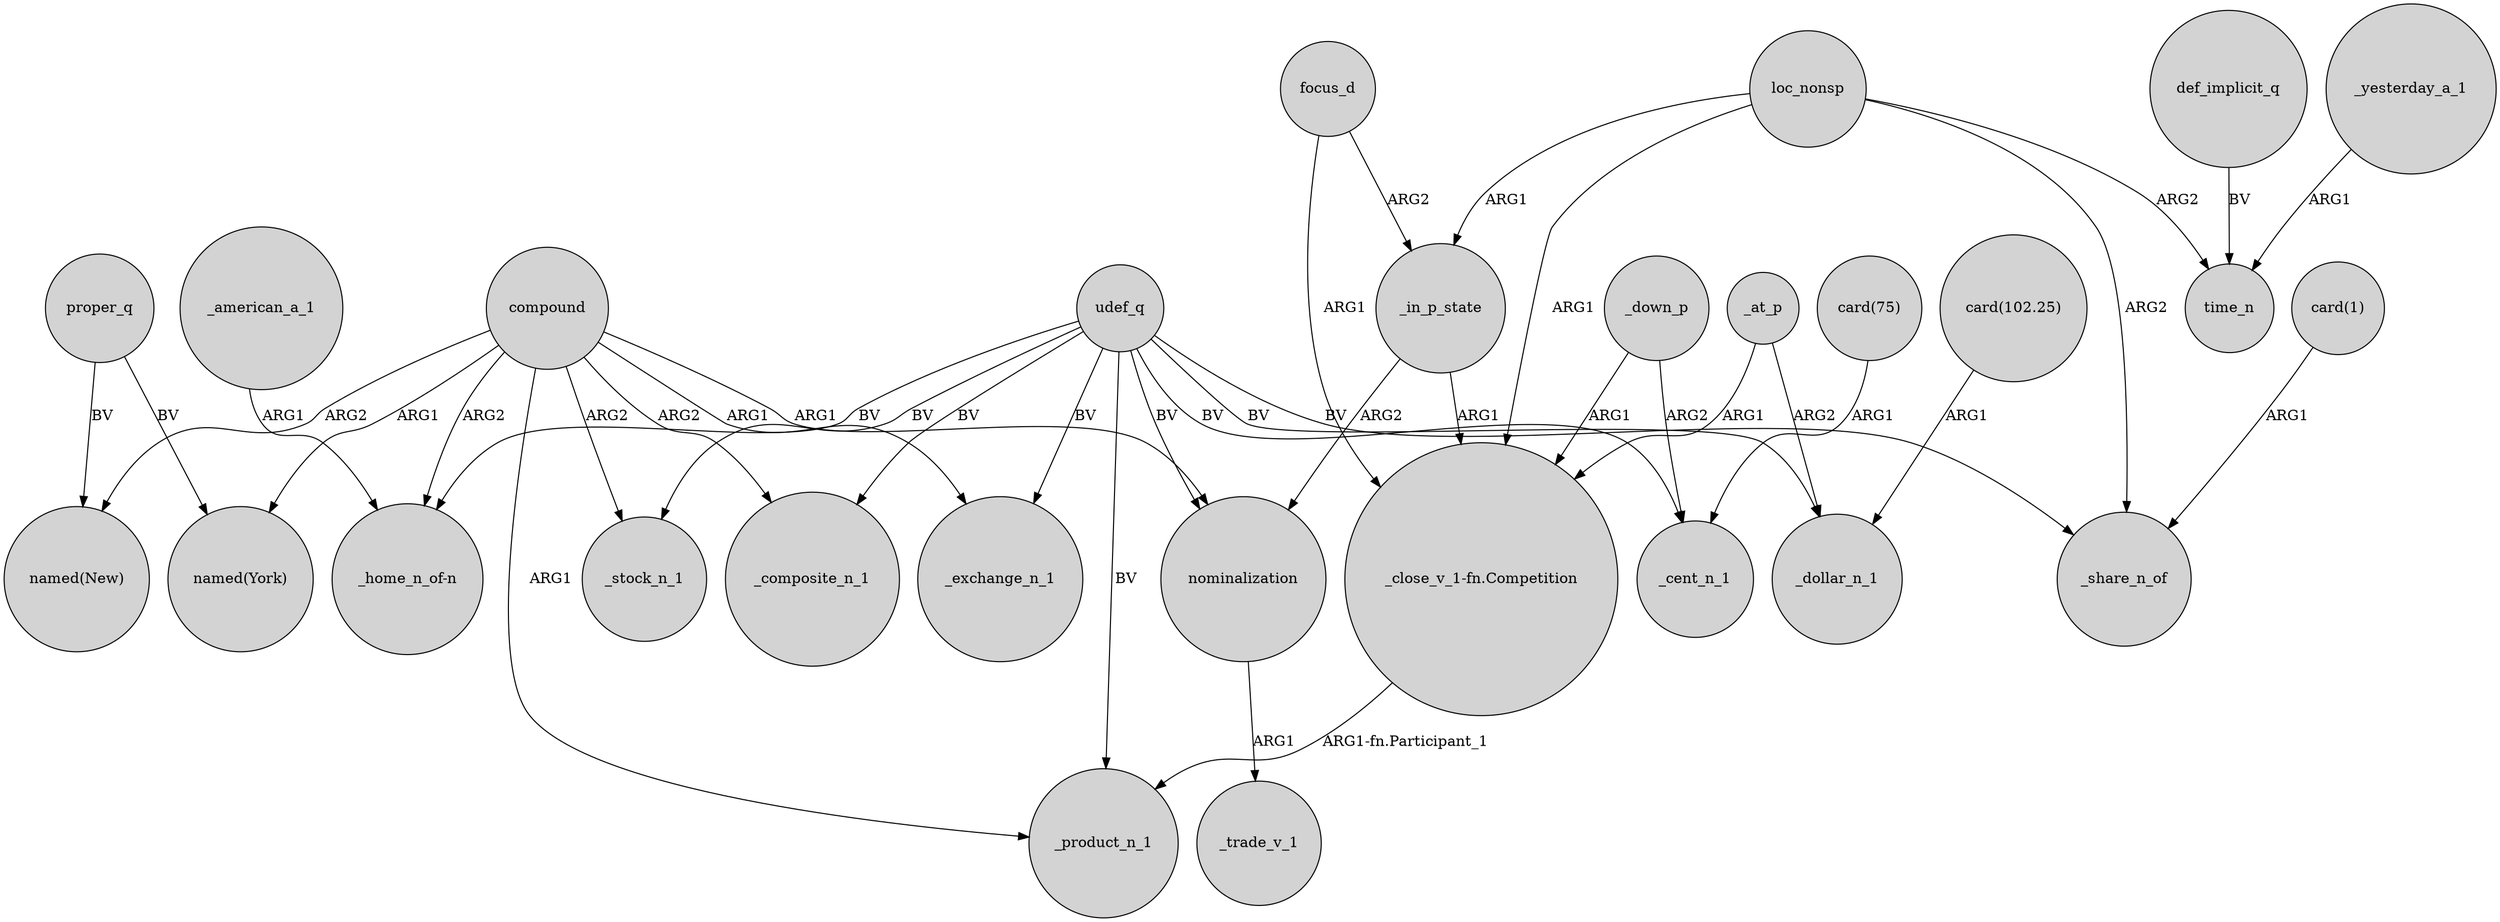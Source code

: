 digraph {
	node [shape=circle style=filled]
	_american_a_1 -> "_home_n_of-n" [label=ARG1]
	_in_p_state -> nominalization [label=ARG2]
	focus_d -> _in_p_state [label=ARG2]
	loc_nonsp -> "_close_v_1-fn.Competition" [label=ARG1]
	_at_p -> "_close_v_1-fn.Competition" [label=ARG1]
	compound -> "named(New)" [label=ARG2]
	_down_p -> _cent_n_1 [label=ARG2]
	proper_q -> "named(New)" [label=BV]
	udef_q -> nominalization [label=BV]
	udef_q -> _exchange_n_1 [label=BV]
	_down_p -> "_close_v_1-fn.Competition" [label=ARG1]
	_yesterday_a_1 -> time_n [label=ARG1]
	udef_q -> _product_n_1 [label=BV]
	udef_q -> _cent_n_1 [label=BV]
	compound -> _exchange_n_1 [label=ARG1]
	proper_q -> "named(York)" [label=BV]
	"card(1)" -> _share_n_of [label=ARG1]
	compound -> nominalization [label=ARG1]
	focus_d -> "_close_v_1-fn.Competition" [label=ARG1]
	udef_q -> _stock_n_1 [label=BV]
	_at_p -> _dollar_n_1 [label=ARG2]
	compound -> "_home_n_of-n" [label=ARG2]
	"card(75)" -> _cent_n_1 [label=ARG1]
	udef_q -> "_home_n_of-n" [label=BV]
	_in_p_state -> "_close_v_1-fn.Competition" [label=ARG1]
	compound -> _stock_n_1 [label=ARG2]
	udef_q -> _share_n_of [label=BV]
	"card(102.25)" -> _dollar_n_1 [label=ARG1]
	udef_q -> _dollar_n_1 [label=BV]
	udef_q -> _composite_n_1 [label=BV]
	loc_nonsp -> time_n [label=ARG2]
	compound -> _product_n_1 [label=ARG1]
	"_close_v_1-fn.Competition" -> _product_n_1 [label="ARG1-fn.Participant_1"]
	compound -> "named(York)" [label=ARG1]
	def_implicit_q -> time_n [label=BV]
	compound -> _composite_n_1 [label=ARG2]
	loc_nonsp -> _in_p_state [label=ARG1]
	nominalization -> _trade_v_1 [label=ARG1]
	loc_nonsp -> _share_n_of [label=ARG2]
}
